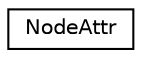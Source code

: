digraph "Graphical Class Hierarchy"
{
  edge [fontname="Helvetica",fontsize="10",labelfontname="Helvetica",labelfontsize="10"];
  node [fontname="Helvetica",fontsize="10",shape=record];
  rankdir="LR";
  Node0 [label="NodeAttr",height=0.2,width=0.4,color="black", fillcolor="white", style="filled",URL="$struct_node_attr.html"];
}
